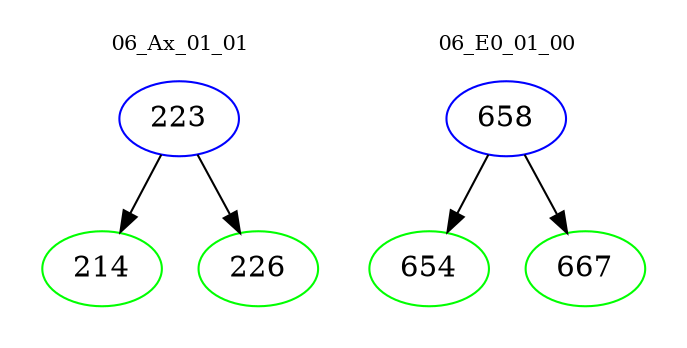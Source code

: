 digraph{
subgraph cluster_0 {
color = white
label = "06_Ax_01_01";
fontsize=10;
T0_223 [label="223", color="blue"]
T0_223 -> T0_214 [color="black"]
T0_214 [label="214", color="green"]
T0_223 -> T0_226 [color="black"]
T0_226 [label="226", color="green"]
}
subgraph cluster_1 {
color = white
label = "06_E0_01_00";
fontsize=10;
T1_658 [label="658", color="blue"]
T1_658 -> T1_654 [color="black"]
T1_654 [label="654", color="green"]
T1_658 -> T1_667 [color="black"]
T1_667 [label="667", color="green"]
}
}

